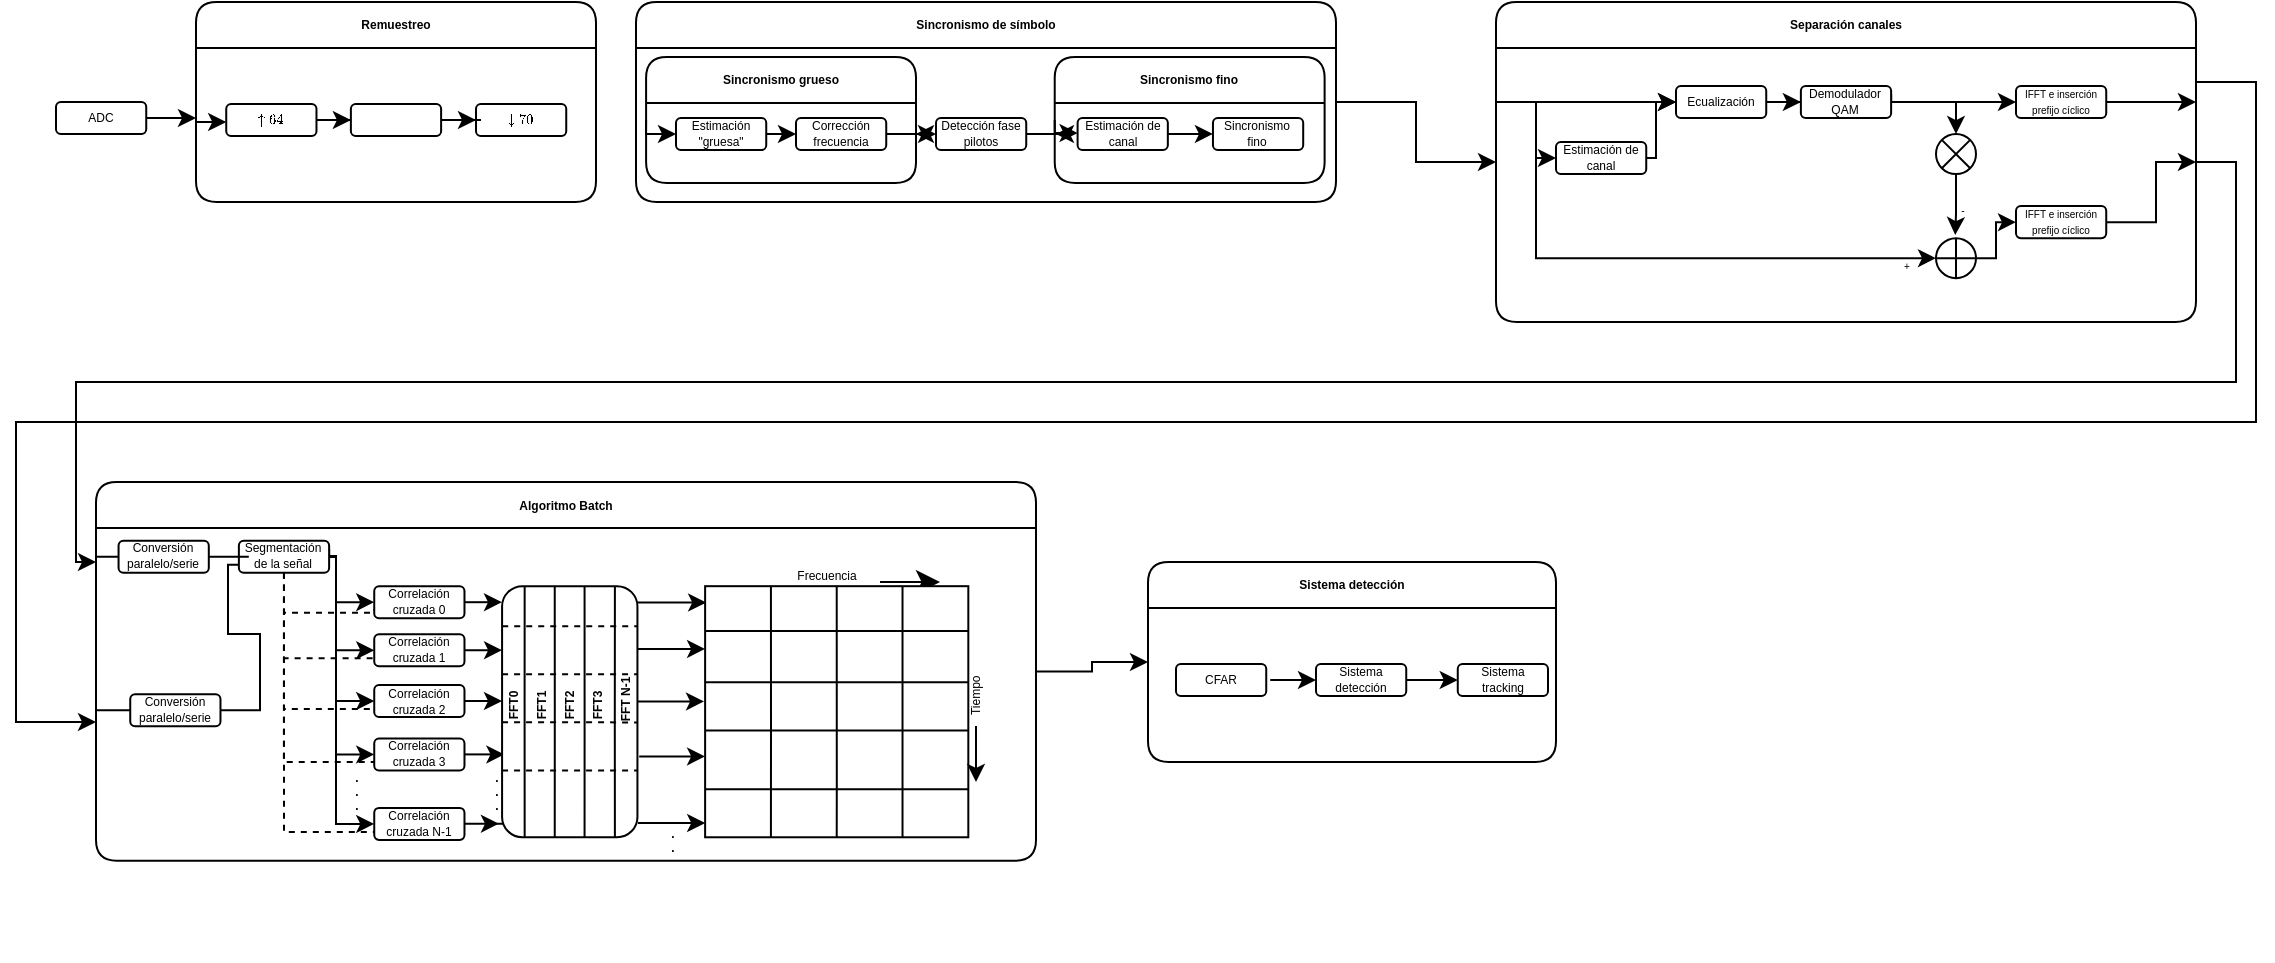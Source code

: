 <mxfile version="19.0.1" type="github">
  <diagram id="PDouPj2kM5bLhdBqerRg" name="Page-1">
    <mxGraphModel dx="2354" dy="635" grid="1" gridSize="10" guides="1" tooltips="1" connect="1" arrows="1" fold="1" page="1" pageScale="1" pageWidth="1169" pageHeight="827" math="1" shadow="0">
      <root>
        <mxCell id="0" />
        <mxCell id="1" parent="0" />
        <mxCell id="mMi7ERoI5mFDvk5F9cLi-12" style="edgeStyle=orthogonalEdgeStyle;rounded=0;orthogonalLoop=1;jettySize=auto;html=1;fontSize=6;strokeWidth=1;" parent="1" source="mMi7ERoI5mFDvk5F9cLi-6" edge="1">
          <mxGeometry relative="1" as="geometry">
            <mxPoint x="-1060" y="178.015" as="targetPoint" />
          </mxGeometry>
        </mxCell>
        <mxCell id="mMi7ERoI5mFDvk5F9cLi-6" value="ADC" style="rounded=1;html=1;fontSize=6;whiteSpace=wrap;" parent="1" vertex="1">
          <mxGeometry x="-1130" y="170.001" width="45.12" height="16.027" as="geometry" />
        </mxCell>
        <mxCell id="mMi7ERoI5mFDvk5F9cLi-7" value="Remuestreo" style="swimlane;fontSize=6;rounded=1;" parent="1" vertex="1">
          <mxGeometry x="-1060" y="120" width="200" height="100" as="geometry" />
        </mxCell>
        <mxCell id="mMi7ERoI5mFDvk5F9cLi-15" style="edgeStyle=orthogonalEdgeStyle;rounded=0;orthogonalLoop=1;jettySize=auto;html=1;fontSize=6;strokeWidth=1;" parent="mMi7ERoI5mFDvk5F9cLi-7" source="mMi7ERoI5mFDvk5F9cLi-8" target="mMi7ERoI5mFDvk5F9cLi-9" edge="1">
          <mxGeometry relative="1" as="geometry" />
        </mxCell>
        <mxCell id="mMi7ERoI5mFDvk5F9cLi-8" value="$$\uparrow 64$$" style="rounded=1;html=1;fontSize=6;whiteSpace=wrap;" parent="mMi7ERoI5mFDvk5F9cLi-7" vertex="1">
          <mxGeometry x="15.12" y="51.001" width="45.12" height="16.027" as="geometry" />
        </mxCell>
        <mxCell id="mMi7ERoI5mFDvk5F9cLi-10" value="$$\downarrow 70$$" style="rounded=1;html=1;fontSize=6;whiteSpace=wrap;" parent="mMi7ERoI5mFDvk5F9cLi-7" vertex="1">
          <mxGeometry x="140" y="51.001" width="45.12" height="16.027" as="geometry" />
        </mxCell>
        <mxCell id="mMi7ERoI5mFDvk5F9cLi-16" style="edgeStyle=orthogonalEdgeStyle;rounded=0;orthogonalLoop=1;jettySize=auto;html=1;entryX=0;entryY=0.5;entryDx=0;entryDy=0;fontSize=6;strokeWidth=1;" parent="mMi7ERoI5mFDvk5F9cLi-7" source="mMi7ERoI5mFDvk5F9cLi-9" target="mMi7ERoI5mFDvk5F9cLi-10" edge="1">
          <mxGeometry relative="1" as="geometry" />
        </mxCell>
        <mxCell id="mMi7ERoI5mFDvk5F9cLi-9" value="" style="rounded=1;html=1;fontSize=6;whiteSpace=wrap;" parent="mMi7ERoI5mFDvk5F9cLi-7" vertex="1">
          <mxGeometry x="77.44" y="51.001" width="45.12" height="16.027" as="geometry" />
        </mxCell>
        <mxCell id="mMi7ERoI5mFDvk5F9cLi-17" style="edgeStyle=orthogonalEdgeStyle;rounded=0;orthogonalLoop=1;jettySize=auto;html=1;exitX=0;exitY=0.5;exitDx=0;exitDy=0;entryX=0;entryY=0.5;entryDx=0;entryDy=0;fontSize=6;strokeWidth=1;" parent="mMi7ERoI5mFDvk5F9cLi-7" source="mMi7ERoI5mFDvk5F9cLi-7" target="mMi7ERoI5mFDvk5F9cLi-8" edge="1">
          <mxGeometry relative="1" as="geometry">
            <Array as="points">
              <mxPoint y="60" />
              <mxPoint x="15" y="60" />
            </Array>
          </mxGeometry>
        </mxCell>
        <mxCell id="mMi7ERoI5mFDvk5F9cLi-14" value="" style="shape=image;verticalLabelPosition=bottom;labelBackgroundColor=default;verticalAlign=top;aspect=fixed;imageAspect=0;image=https://www.simbologia-electronica.com/imagenes/simbolos-electronicos/filtros-electricos/pasa-baja_1.png;" parent="1" vertex="1">
          <mxGeometry x="-975" y="164.01" width="30" height="30" as="geometry" />
        </mxCell>
        <mxCell id="mMi7ERoI5mFDvk5F9cLi-85" style="edgeStyle=orthogonalEdgeStyle;rounded=0;orthogonalLoop=1;jettySize=auto;html=1;entryX=0;entryY=0.5;entryDx=0;entryDy=0;fontSize=5;strokeWidth=1;" parent="1" source="mMi7ERoI5mFDvk5F9cLi-18" target="mMi7ERoI5mFDvk5F9cLi-55" edge="1">
          <mxGeometry relative="1" as="geometry" />
        </mxCell>
        <mxCell id="mMi7ERoI5mFDvk5F9cLi-18" value="Sincronismo de símbolo" style="swimlane;fontSize=6;rounded=1;container=0;" parent="1" vertex="1">
          <mxGeometry x="-840" y="120" width="350" height="100" as="geometry" />
        </mxCell>
        <mxCell id="mMi7ERoI5mFDvk5F9cLi-46" value="Sincronismo fino" style="swimlane;rounded=1;shadow=0;glass=0;fontSize=6;whiteSpace=wrap;container=0;" parent="mMi7ERoI5mFDvk5F9cLi-18" vertex="1">
          <mxGeometry x="209.36" y="27.54" width="134.95" height="62.94" as="geometry">
            <mxRectangle x="70" y="50" width="100" height="23" as="alternateBounds" />
          </mxGeometry>
        </mxCell>
        <mxCell id="mMi7ERoI5mFDvk5F9cLi-49" style="edgeStyle=orthogonalEdgeStyle;rounded=0;orthogonalLoop=1;jettySize=auto;html=1;entryX=0;entryY=0.5;entryDx=0;entryDy=0;fontSize=6;strokeWidth=1;" parent="mMi7ERoI5mFDvk5F9cLi-46" source="mMi7ERoI5mFDvk5F9cLi-47" target="mMi7ERoI5mFDvk5F9cLi-48" edge="1">
          <mxGeometry relative="1" as="geometry" />
        </mxCell>
        <mxCell id="mMi7ERoI5mFDvk5F9cLi-47" value="Estimación de canal" style="rounded=1;html=1;fontSize=6;whiteSpace=wrap;" parent="mMi7ERoI5mFDvk5F9cLi-46" vertex="1">
          <mxGeometry x="11.44" y="30.431" width="45.12" height="16.027" as="geometry" />
        </mxCell>
        <mxCell id="mMi7ERoI5mFDvk5F9cLi-48" value="Sincronismo fino" style="rounded=1;html=1;fontSize=6;whiteSpace=wrap;" parent="mMi7ERoI5mFDvk5F9cLi-46" vertex="1">
          <mxGeometry x="79.12" y="30.431" width="45.12" height="16.027" as="geometry" />
        </mxCell>
        <mxCell id="mMi7ERoI5mFDvk5F9cLi-50" style="edgeStyle=orthogonalEdgeStyle;rounded=0;orthogonalLoop=1;jettySize=auto;html=1;exitX=0;exitY=0.5;exitDx=0;exitDy=0;entryX=0;entryY=0.5;entryDx=0;entryDy=0;fontSize=6;strokeWidth=1;" parent="mMi7ERoI5mFDvk5F9cLi-46" source="mMi7ERoI5mFDvk5F9cLi-46" target="mMi7ERoI5mFDvk5F9cLi-47" edge="1">
          <mxGeometry relative="1" as="geometry">
            <Array as="points">
              <mxPoint y="38" />
              <mxPoint x="11" y="38" />
            </Array>
          </mxGeometry>
        </mxCell>
        <mxCell id="mMi7ERoI5mFDvk5F9cLi-51" style="edgeStyle=orthogonalEdgeStyle;rounded=0;orthogonalLoop=1;jettySize=auto;html=1;fontSize=6;strokeWidth=1;" parent="1" source="mMi7ERoI5mFDvk5F9cLi-45" edge="1">
          <mxGeometry relative="1" as="geometry">
            <mxPoint x="-630" y="185.995" as="targetPoint" />
          </mxGeometry>
        </mxCell>
        <mxCell id="mMi7ERoI5mFDvk5F9cLi-43" style="edgeStyle=orthogonalEdgeStyle;rounded=0;orthogonalLoop=1;jettySize=auto;html=1;exitX=0;exitY=0.5;exitDx=0;exitDy=0;entryX=0;entryY=0.5;entryDx=0;entryDy=0;fontSize=6;strokeWidth=1;" parent="1" source="mMi7ERoI5mFDvk5F9cLi-27" target="mMi7ERoI5mFDvk5F9cLi-38" edge="1">
          <mxGeometry relative="1" as="geometry">
            <Array as="points">
              <mxPoint x="-835" y="186" />
            </Array>
          </mxGeometry>
        </mxCell>
        <mxCell id="mMi7ERoI5mFDvk5F9cLi-52" style="edgeStyle=orthogonalEdgeStyle;rounded=0;orthogonalLoop=1;jettySize=auto;html=1;exitX=1;exitY=0.5;exitDx=0;exitDy=0;entryX=0;entryY=0.5;entryDx=0;entryDy=0;fontSize=6;strokeWidth=1;" parent="1" source="mMi7ERoI5mFDvk5F9cLi-27" target="mMi7ERoI5mFDvk5F9cLi-45" edge="1">
          <mxGeometry relative="1" as="geometry">
            <Array as="points">
              <mxPoint x="-700" y="186" />
            </Array>
          </mxGeometry>
        </mxCell>
        <mxCell id="mMi7ERoI5mFDvk5F9cLi-27" value="Sincronismo grueso" style="swimlane;rounded=1;shadow=0;glass=0;fontSize=6;whiteSpace=wrap;container=0;" parent="1" vertex="1">
          <mxGeometry x="-834.95" y="147.55" width="134.95" height="62.94" as="geometry">
            <mxRectangle x="70" y="50" width="100" height="23" as="alternateBounds" />
          </mxGeometry>
        </mxCell>
        <mxCell id="mMi7ERoI5mFDvk5F9cLi-44" style="edgeStyle=orthogonalEdgeStyle;rounded=0;orthogonalLoop=1;jettySize=auto;html=1;exitX=1;exitY=0.5;exitDx=0;exitDy=0;entryX=0;entryY=0.5;entryDx=0;entryDy=0;fontSize=6;strokeWidth=1;" parent="1" source="mMi7ERoI5mFDvk5F9cLi-38" target="mMi7ERoI5mFDvk5F9cLi-39" edge="1">
          <mxGeometry relative="1" as="geometry" />
        </mxCell>
        <mxCell id="mMi7ERoI5mFDvk5F9cLi-38" value="Estimación &quot;gruesa&quot;" style="rounded=1;html=1;fontSize=6;whiteSpace=wrap;" parent="1" vertex="1">
          <mxGeometry x="-820.0" y="177.981" width="45.12" height="16.027" as="geometry" />
        </mxCell>
        <mxCell id="mMi7ERoI5mFDvk5F9cLi-53" style="edgeStyle=orthogonalEdgeStyle;rounded=0;orthogonalLoop=1;jettySize=auto;html=1;fontSize=6;strokeWidth=1;" parent="1" source="mMi7ERoI5mFDvk5F9cLi-39" edge="1">
          <mxGeometry relative="1" as="geometry">
            <mxPoint x="-700" y="185.995" as="targetPoint" />
          </mxGeometry>
        </mxCell>
        <mxCell id="mMi7ERoI5mFDvk5F9cLi-39" value="Corrección frecuencia" style="rounded=1;html=1;fontSize=6;whiteSpace=wrap;" parent="1" vertex="1">
          <mxGeometry x="-760.0" y="177.981" width="45.12" height="16.027" as="geometry" />
        </mxCell>
        <mxCell id="mMi7ERoI5mFDvk5F9cLi-45" value="Detección fase pilotos" style="rounded=1;html=1;fontSize=6;whiteSpace=wrap;" parent="1" vertex="1">
          <mxGeometry x="-690.0" y="177.981" width="45.12" height="16.027" as="geometry" />
        </mxCell>
        <mxCell id="mMi7ERoI5mFDvk5F9cLi-54" value="" style="group" parent="1" vertex="1" connectable="0">
          <mxGeometry x="-1100" y="410" width="470" height="189.41" as="geometry" />
        </mxCell>
        <mxCell id="82p_zA2Nt_jTjOzAJqe6-47" value="Conversión paralelo/serie" style="rounded=1;html=1;fontSize=6;whiteSpace=wrap;" parent="mMi7ERoI5mFDvk5F9cLi-54" vertex="1">
          <mxGeometry x="7.12" y="56.121" width="45.12" height="16.027" as="geometry" />
        </mxCell>
        <mxCell id="hJ_LIC6B6bMGmAfKbL3N-3" style="edgeStyle=orthogonalEdgeStyle;rounded=0;orthogonalLoop=1;jettySize=auto;html=1;entryX=0;entryY=0.5;entryDx=0;entryDy=0;endArrow=none;endFill=0;" edge="1" parent="mMi7ERoI5mFDvk5F9cLi-54" target="82p_zA2Nt_jTjOzAJqe6-47">
          <mxGeometry relative="1" as="geometry">
            <mxPoint x="-10" y="70" as="sourcePoint" />
            <Array as="points">
              <mxPoint x="-10" y="70" />
              <mxPoint x="-10" y="64" />
            </Array>
          </mxGeometry>
        </mxCell>
        <mxCell id="5luADB34g27wOjglePZU-111" style="edgeStyle=orthogonalEdgeStyle;orthogonalLoop=1;jettySize=auto;html=1;fontSize=6;sourcePerimeterSpacing=2;startSize=9;endSize=9;targetPerimeterSpacing=9;rounded=0;" parent="mMi7ERoI5mFDvk5F9cLi-54" source="5luADB34g27wOjglePZU-100" edge="1">
          <mxGeometry relative="1" as="geometry">
            <mxPoint x="412" as="targetPoint" />
            <Array as="points">
              <mxPoint x="400" />
              <mxPoint x="400" />
            </Array>
          </mxGeometry>
        </mxCell>
        <mxCell id="5luADB34g27wOjglePZU-101" value="Tiempo" style="text;html=1;align=center;verticalAlign=middle;resizable=0;points=[];autosize=1;strokeColor=none;fillColor=none;horizontal=0;fontSize=6;" parent="mMi7ERoI5mFDvk5F9cLi-54" vertex="1">
          <mxGeometry x="420.002" y="42.151" width="20" height="30" as="geometry" />
        </mxCell>
        <mxCell id="5luADB34g27wOjglePZU-79" value="&lt;b style=&quot;font-size: 6px;&quot;&gt;.&lt;br style=&quot;font-size: 6px;&quot;&gt;.&lt;br style=&quot;font-size: 6px;&quot;&gt;.&lt;br style=&quot;font-size: 6px;&quot;&gt;&lt;/b&gt;" style="text;html=1;align=center;verticalAlign=middle;resizable=0;points=[];autosize=1;strokeColor=none;fillColor=none;fontSize=6;" parent="mMi7ERoI5mFDvk5F9cLi-54" vertex="1">
          <mxGeometry x="110" y="90.002" width="20" height="30" as="geometry" />
        </mxCell>
        <mxCell id="iroz2q5MWz0Eh91kU0fL-8" value="&lt;b style=&quot;font-size: 6px;&quot;&gt;.&lt;br style=&quot;font-size: 6px;&quot;&gt;.&lt;br style=&quot;font-size: 6px;&quot;&gt;.&lt;br style=&quot;font-size: 6px;&quot;&gt;&lt;/b&gt;" style="text;html=1;align=center;verticalAlign=middle;resizable=0;points=[];autosize=1;strokeColor=none;fillColor=none;fontSize=6;" parent="mMi7ERoI5mFDvk5F9cLi-54" vertex="1">
          <mxGeometry x="180.0" y="90.002" width="20" height="30" as="geometry" />
        </mxCell>
        <mxCell id="mMi7ERoI5mFDvk5F9cLi-87" style="edgeStyle=orthogonalEdgeStyle;rounded=0;orthogonalLoop=1;jettySize=auto;html=1;fontSize=5;strokeWidth=1;" parent="1" source="mMi7ERoI5mFDvk5F9cLi-55" edge="1">
          <mxGeometry relative="1" as="geometry">
            <mxPoint x="-1110" y="400" as="targetPoint" />
            <Array as="points">
              <mxPoint x="-40" y="200" />
              <mxPoint x="-40" y="310" />
              <mxPoint x="-1120" y="310" />
              <mxPoint x="-1120" y="400" />
            </Array>
          </mxGeometry>
        </mxCell>
        <mxCell id="hJ_LIC6B6bMGmAfKbL3N-2" style="edgeStyle=orthogonalEdgeStyle;rounded=0;orthogonalLoop=1;jettySize=auto;html=1;exitX=1;exitY=0.25;exitDx=0;exitDy=0;" edge="1" parent="1" source="mMi7ERoI5mFDvk5F9cLi-55">
          <mxGeometry relative="1" as="geometry">
            <mxPoint x="-1110" y="480" as="targetPoint" />
            <Array as="points">
              <mxPoint x="-30" y="160" />
              <mxPoint x="-30" y="330" />
              <mxPoint x="-1150" y="330" />
              <mxPoint x="-1150" y="480" />
            </Array>
          </mxGeometry>
        </mxCell>
        <mxCell id="mMi7ERoI5mFDvk5F9cLi-55" value="Separación canales" style="swimlane;fontSize=6;rounded=1;" parent="1" vertex="1">
          <mxGeometry x="-410" y="120" width="350" height="160" as="geometry" />
        </mxCell>
        <mxCell id="mMi7ERoI5mFDvk5F9cLi-84" style="edgeStyle=orthogonalEdgeStyle;rounded=0;orthogonalLoop=1;jettySize=auto;html=1;fontSize=5;strokeWidth=1;" parent="mMi7ERoI5mFDvk5F9cLi-55" source="mMi7ERoI5mFDvk5F9cLi-62" target="mMi7ERoI5mFDvk5F9cLi-64" edge="1">
          <mxGeometry relative="1" as="geometry" />
        </mxCell>
        <mxCell id="mMi7ERoI5mFDvk5F9cLi-62" value="Ecualización" style="rounded=1;html=1;fontSize=6;whiteSpace=wrap;" parent="mMi7ERoI5mFDvk5F9cLi-55" vertex="1">
          <mxGeometry x="90.0" y="41.991" width="45.12" height="16.027" as="geometry" />
        </mxCell>
        <mxCell id="mMi7ERoI5mFDvk5F9cLi-67" style="edgeStyle=orthogonalEdgeStyle;rounded=0;orthogonalLoop=1;jettySize=auto;html=1;entryX=0;entryY=0.5;entryDx=0;entryDy=0;fontSize=6;strokeWidth=1;" parent="mMi7ERoI5mFDvk5F9cLi-55" source="mMi7ERoI5mFDvk5F9cLi-63" target="mMi7ERoI5mFDvk5F9cLi-62" edge="1">
          <mxGeometry relative="1" as="geometry">
            <Array as="points">
              <mxPoint x="80" y="78" />
            </Array>
          </mxGeometry>
        </mxCell>
        <mxCell id="mMi7ERoI5mFDvk5F9cLi-63" value="Estimación de canal" style="rounded=1;html=1;fontSize=6;whiteSpace=wrap;" parent="mMi7ERoI5mFDvk5F9cLi-55" vertex="1">
          <mxGeometry x="30.0" y="70.001" width="45.12" height="16.027" as="geometry" />
        </mxCell>
        <mxCell id="mMi7ERoI5mFDvk5F9cLi-72" style="edgeStyle=orthogonalEdgeStyle;rounded=0;orthogonalLoop=1;jettySize=auto;html=1;exitX=1;exitY=0.25;exitDx=0;exitDy=0;entryX=0;entryY=0.5;entryDx=0;entryDy=0;fontSize=5;strokeWidth=1;" parent="mMi7ERoI5mFDvk5F9cLi-55" source="mMi7ERoI5mFDvk5F9cLi-64" target="mMi7ERoI5mFDvk5F9cLi-66" edge="1">
          <mxGeometry relative="1" as="geometry">
            <Array as="points">
              <mxPoint x="198" y="50" />
              <mxPoint x="250" y="50" />
            </Array>
          </mxGeometry>
        </mxCell>
        <mxCell id="mMi7ERoI5mFDvk5F9cLi-74" style="edgeStyle=orthogonalEdgeStyle;rounded=0;orthogonalLoop=1;jettySize=auto;html=1;entryX=0.5;entryY=0;entryDx=0;entryDy=0;fontSize=5;strokeWidth=1;" parent="mMi7ERoI5mFDvk5F9cLi-55" source="mMi7ERoI5mFDvk5F9cLi-64" target="mMi7ERoI5mFDvk5F9cLi-73" edge="1">
          <mxGeometry relative="1" as="geometry">
            <Array as="points">
              <mxPoint x="230" y="50" />
            </Array>
          </mxGeometry>
        </mxCell>
        <mxCell id="mMi7ERoI5mFDvk5F9cLi-64" value="Demodulador QAM" style="rounded=1;html=1;fontSize=6;whiteSpace=wrap;" parent="mMi7ERoI5mFDvk5F9cLi-55" vertex="1">
          <mxGeometry x="152.44" y="41.991" width="45.12" height="16.027" as="geometry" />
        </mxCell>
        <mxCell id="mMi7ERoI5mFDvk5F9cLi-65" value="&lt;font style=&quot;font-size: 5px;&quot;&gt;IFFT e inserción prefijo cíclico&lt;/font&gt;" style="rounded=1;html=1;fontSize=6;whiteSpace=wrap;" parent="mMi7ERoI5mFDvk5F9cLi-55" vertex="1">
          <mxGeometry x="260.0" y="102.061" width="45.12" height="16.027" as="geometry" />
        </mxCell>
        <mxCell id="mMi7ERoI5mFDvk5F9cLi-66" value="&lt;font style=&quot;font-size: 5px;&quot;&gt;IFFT e inserción prefijo cíclico&lt;/font&gt;" style="rounded=1;html=1;fontSize=6;whiteSpace=wrap;" parent="mMi7ERoI5mFDvk5F9cLi-55" vertex="1">
          <mxGeometry x="260.0" y="41.991" width="45.12" height="16.027" as="geometry" />
        </mxCell>
        <mxCell id="mMi7ERoI5mFDvk5F9cLi-73" value="" style="shape=sumEllipse;perimeter=ellipsePerimeter;html=1;backgroundOutline=1;rounded=1;shadow=0;glass=0;fontSize=6;whiteSpace=wrap;" parent="mMi7ERoI5mFDvk5F9cLi-55" vertex="1">
          <mxGeometry x="220" y="66.03" width="20" height="20" as="geometry" />
        </mxCell>
        <mxCell id="mMi7ERoI5mFDvk5F9cLi-77" style="edgeStyle=orthogonalEdgeStyle;rounded=0;orthogonalLoop=1;jettySize=auto;html=1;entryX=0;entryY=0.5;entryDx=0;entryDy=0;fontSize=5;strokeWidth=1;" parent="mMi7ERoI5mFDvk5F9cLi-55" source="mMi7ERoI5mFDvk5F9cLi-75" target="mMi7ERoI5mFDvk5F9cLi-65" edge="1">
          <mxGeometry relative="1" as="geometry">
            <Array as="points">
              <mxPoint x="250" y="128" />
              <mxPoint x="250" y="110" />
            </Array>
          </mxGeometry>
        </mxCell>
        <mxCell id="mMi7ERoI5mFDvk5F9cLi-75" value="" style="shape=orEllipse;perimeter=ellipsePerimeter;html=1;backgroundOutline=1;rounded=1;shadow=0;glass=0;fontSize=6;whiteSpace=wrap;" parent="mMi7ERoI5mFDvk5F9cLi-55" vertex="1">
          <mxGeometry x="220" y="118.09" width="20" height="20" as="geometry" />
        </mxCell>
        <mxCell id="mMi7ERoI5mFDvk5F9cLi-79" style="edgeStyle=orthogonalEdgeStyle;rounded=0;orthogonalLoop=1;jettySize=auto;html=1;exitX=0;exitY=0.25;exitDx=0;exitDy=0;entryX=0;entryY=0.5;entryDx=0;entryDy=0;fontSize=5;strokeWidth=1;" parent="mMi7ERoI5mFDvk5F9cLi-55" source="mMi7ERoI5mFDvk5F9cLi-55" target="mMi7ERoI5mFDvk5F9cLi-62" edge="1">
          <mxGeometry relative="1" as="geometry">
            <Array as="points">
              <mxPoint y="50" />
            </Array>
          </mxGeometry>
        </mxCell>
        <mxCell id="mMi7ERoI5mFDvk5F9cLi-80" style="edgeStyle=orthogonalEdgeStyle;rounded=0;orthogonalLoop=1;jettySize=auto;html=1;entryX=0;entryY=0.5;entryDx=0;entryDy=0;fontSize=5;strokeWidth=1;" parent="mMi7ERoI5mFDvk5F9cLi-55" target="mMi7ERoI5mFDvk5F9cLi-63" edge="1">
          <mxGeometry relative="1" as="geometry">
            <mxPoint y="50" as="sourcePoint" />
            <Array as="points">
              <mxPoint x="20" y="50" />
              <mxPoint x="20" y="78" />
            </Array>
          </mxGeometry>
        </mxCell>
        <mxCell id="mMi7ERoI5mFDvk5F9cLi-81" style="edgeStyle=orthogonalEdgeStyle;rounded=0;orthogonalLoop=1;jettySize=auto;html=1;entryX=0;entryY=0.5;entryDx=0;entryDy=0;fontSize=5;strokeWidth=1;" parent="mMi7ERoI5mFDvk5F9cLi-55" target="mMi7ERoI5mFDvk5F9cLi-75" edge="1">
          <mxGeometry relative="1" as="geometry">
            <mxPoint y="50" as="sourcePoint" />
            <Array as="points">
              <mxPoint x="20" y="50" />
              <mxPoint x="20" y="128" />
            </Array>
          </mxGeometry>
        </mxCell>
        <mxCell id="mMi7ERoI5mFDvk5F9cLi-83" value="+" style="edgeLabel;html=1;align=center;verticalAlign=middle;resizable=0;points=[];fontSize=5;" parent="mMi7ERoI5mFDvk5F9cLi-81" vertex="1" connectable="0">
          <mxGeometry x="0.83" y="1" relative="1" as="geometry">
            <mxPoint x="10" y="4" as="offset" />
          </mxGeometry>
        </mxCell>
        <mxCell id="mMi7ERoI5mFDvk5F9cLi-78" style="edgeStyle=orthogonalEdgeStyle;rounded=0;orthogonalLoop=1;jettySize=auto;html=1;fontSize=5;strokeWidth=1;entryX=0.481;entryY=-0.077;entryDx=0;entryDy=0;entryPerimeter=0;" parent="mMi7ERoI5mFDvk5F9cLi-55" source="mMi7ERoI5mFDvk5F9cLi-73" target="mMi7ERoI5mFDvk5F9cLi-75" edge="1">
          <mxGeometry relative="1" as="geometry">
            <mxPoint x="230" y="110" as="targetPoint" />
          </mxGeometry>
        </mxCell>
        <mxCell id="mMi7ERoI5mFDvk5F9cLi-82" value="-" style="edgeLabel;html=1;align=center;verticalAlign=middle;resizable=0;points=[];fontSize=5;" parent="mMi7ERoI5mFDvk5F9cLi-78" vertex="1" connectable="0">
          <mxGeometry x="-0.103" y="1" relative="1" as="geometry">
            <mxPoint x="2" y="3" as="offset" />
          </mxGeometry>
        </mxCell>
        <mxCell id="mMi7ERoI5mFDvk5F9cLi-70" style="edgeStyle=orthogonalEdgeStyle;rounded=0;orthogonalLoop=1;jettySize=auto;html=1;fontSize=5;strokeWidth=1;" parent="1" source="mMi7ERoI5mFDvk5F9cLi-66" edge="1">
          <mxGeometry relative="1" as="geometry">
            <mxPoint x="-60" y="170" as="targetPoint" />
            <Array as="points">
              <mxPoint x="-60" y="170" />
            </Array>
          </mxGeometry>
        </mxCell>
        <mxCell id="mMi7ERoI5mFDvk5F9cLi-76" style="edgeStyle=orthogonalEdgeStyle;rounded=0;orthogonalLoop=1;jettySize=auto;html=1;fontSize=5;strokeWidth=1;" parent="1" source="mMi7ERoI5mFDvk5F9cLi-65" edge="1">
          <mxGeometry relative="1" as="geometry">
            <mxPoint x="-60.0" y="200.0" as="targetPoint" />
            <Array as="points">
              <mxPoint x="-80" y="230" />
              <mxPoint x="-80" y="200" />
            </Array>
          </mxGeometry>
        </mxCell>
        <mxCell id="mMi7ERoI5mFDvk5F9cLi-91" value="Sistema detección" style="swimlane;fontSize=6;rounded=1;" parent="1" vertex="1">
          <mxGeometry x="-584" y="400" width="204" height="100" as="geometry" />
        </mxCell>
        <mxCell id="mMi7ERoI5mFDvk5F9cLi-94" value="Sistema tracking" style="rounded=1;html=1;fontSize=6;whiteSpace=wrap;" parent="mMi7ERoI5mFDvk5F9cLi-91" vertex="1">
          <mxGeometry x="154.88" y="51.001" width="45.12" height="16.027" as="geometry" />
        </mxCell>
        <mxCell id="mMi7ERoI5mFDvk5F9cLi-95" style="edgeStyle=orthogonalEdgeStyle;rounded=0;orthogonalLoop=1;jettySize=auto;html=1;entryX=0;entryY=0.5;entryDx=0;entryDy=0;fontSize=6;strokeWidth=1;" parent="mMi7ERoI5mFDvk5F9cLi-91" source="mMi7ERoI5mFDvk5F9cLi-96" target="mMi7ERoI5mFDvk5F9cLi-94" edge="1">
          <mxGeometry relative="1" as="geometry" />
        </mxCell>
        <mxCell id="mMi7ERoI5mFDvk5F9cLi-96" value="Sistema detección" style="rounded=1;html=1;fontSize=6;whiteSpace=wrap;" parent="mMi7ERoI5mFDvk5F9cLi-91" vertex="1">
          <mxGeometry x="84" y="51.001" width="45.12" height="16.027" as="geometry" />
        </mxCell>
        <mxCell id="hJ_LIC6B6bMGmAfKbL3N-7" style="edgeStyle=orthogonalEdgeStyle;rounded=0;orthogonalLoop=1;jettySize=auto;html=1;entryX=0;entryY=0.5;entryDx=0;entryDy=0;endArrow=classic;endFill=1;sourcePerimeterSpacing=2;targetPerimeterSpacing=9;" edge="1" parent="mMi7ERoI5mFDvk5F9cLi-91" source="hJ_LIC6B6bMGmAfKbL3N-6" target="mMi7ERoI5mFDvk5F9cLi-96">
          <mxGeometry relative="1" as="geometry" />
        </mxCell>
        <mxCell id="hJ_LIC6B6bMGmAfKbL3N-6" value="CFAR" style="rounded=1;html=1;fontSize=6;whiteSpace=wrap;" vertex="1" parent="mMi7ERoI5mFDvk5F9cLi-91">
          <mxGeometry x="14" y="51.001" width="45.12" height="16.027" as="geometry" />
        </mxCell>
        <mxCell id="hJ_LIC6B6bMGmAfKbL3N-1" style="edgeStyle=orthogonalEdgeStyle;rounded=0;orthogonalLoop=1;jettySize=auto;html=1;entryX=0;entryY=0.5;entryDx=0;entryDy=0;" edge="1" parent="1" source="5luADB34g27wOjglePZU-57" target="mMi7ERoI5mFDvk5F9cLi-91">
          <mxGeometry relative="1" as="geometry" />
        </mxCell>
        <mxCell id="5luADB34g27wOjglePZU-57" value="Algoritmo Batch" style="swimlane;rounded=1;shadow=0;glass=0;whiteSpace=wrap;fontSize=6;" parent="1" vertex="1">
          <mxGeometry x="-1110" y="360" width="470" height="189.41" as="geometry" />
        </mxCell>
        <mxCell id="5luADB34g27wOjglePZU-75" style="edgeStyle=orthogonalEdgeStyle;rounded=0;orthogonalLoop=1;jettySize=auto;html=1;exitX=1;exitY=0.5;exitDx=0;exitDy=0;entryX=0;entryY=0.5;entryDx=0;entryDy=0;fontSize=6;" parent="5luADB34g27wOjglePZU-57" source="5luADB34g27wOjglePZU-64" target="5luADB34g27wOjglePZU-69" edge="1">
          <mxGeometry relative="1" as="geometry">
            <Array as="points">
              <mxPoint x="120" y="37" />
              <mxPoint x="120" y="84" />
            </Array>
          </mxGeometry>
        </mxCell>
        <mxCell id="5luADB34g27wOjglePZU-76" style="edgeStyle=orthogonalEdgeStyle;rounded=0;orthogonalLoop=1;jettySize=auto;html=1;exitX=1;exitY=0.5;exitDx=0;exitDy=0;entryX=0;entryY=0.5;entryDx=0;entryDy=0;fontSize=6;" parent="5luADB34g27wOjglePZU-57" source="5luADB34g27wOjglePZU-64" target="5luADB34g27wOjglePZU-70" edge="1">
          <mxGeometry relative="1" as="geometry">
            <Array as="points">
              <mxPoint x="120" y="37" />
              <mxPoint x="120" y="110" />
            </Array>
          </mxGeometry>
        </mxCell>
        <mxCell id="5luADB34g27wOjglePZU-77" style="edgeStyle=orthogonalEdgeStyle;rounded=0;orthogonalLoop=1;jettySize=auto;html=1;exitX=1;exitY=0.5;exitDx=0;exitDy=0;entryX=0;entryY=0.5;entryDx=0;entryDy=0;fontSize=6;endArrow=classic;endFill=1;" parent="5luADB34g27wOjglePZU-57" source="5luADB34g27wOjglePZU-64" target="5luADB34g27wOjglePZU-71" edge="1">
          <mxGeometry relative="1" as="geometry">
            <Array as="points">
              <mxPoint x="120" y="37" />
              <mxPoint x="120" y="136" />
            </Array>
          </mxGeometry>
        </mxCell>
        <mxCell id="5luADB34g27wOjglePZU-78" style="edgeStyle=orthogonalEdgeStyle;rounded=0;orthogonalLoop=1;jettySize=auto;html=1;exitX=1;exitY=0.5;exitDx=0;exitDy=0;entryX=0;entryY=0.5;entryDx=0;entryDy=0;fontSize=6;" parent="5luADB34g27wOjglePZU-57" source="5luADB34g27wOjglePZU-64" target="5luADB34g27wOjglePZU-72" edge="1">
          <mxGeometry relative="1" as="geometry">
            <Array as="points">
              <mxPoint x="120" y="37" />
              <mxPoint x="120" y="171" />
            </Array>
          </mxGeometry>
        </mxCell>
        <mxCell id="5luADB34g27wOjglePZU-80" style="edgeStyle=orthogonalEdgeStyle;orthogonalLoop=1;jettySize=auto;html=1;exitX=0.5;exitY=1;exitDx=0;exitDy=0;entryX=0;entryY=0.75;entryDx=0;entryDy=0;rounded=0;dashed=1;fontSize=6;endArrow=none;endFill=0;" parent="5luADB34g27wOjglePZU-57" source="5luADB34g27wOjglePZU-64" target="5luADB34g27wOjglePZU-69" edge="1">
          <mxGeometry relative="1" as="geometry" />
        </mxCell>
        <mxCell id="5luADB34g27wOjglePZU-82" style="edgeStyle=orthogonalEdgeStyle;rounded=0;orthogonalLoop=1;jettySize=auto;html=1;exitX=0.5;exitY=1;exitDx=0;exitDy=0;entryX=0;entryY=0.75;entryDx=0;entryDy=0;dashed=1;fontSize=6;endArrow=none;endFill=0;" parent="5luADB34g27wOjglePZU-57" source="5luADB34g27wOjglePZU-64" target="5luADB34g27wOjglePZU-68" edge="1">
          <mxGeometry relative="1" as="geometry" />
        </mxCell>
        <mxCell id="5luADB34g27wOjglePZU-83" style="edgeStyle=orthogonalEdgeStyle;rounded=0;orthogonalLoop=1;jettySize=auto;html=1;exitX=0.5;exitY=1;exitDx=0;exitDy=0;entryX=0;entryY=0.75;entryDx=0;entryDy=0;dashed=1;fontSize=6;endArrow=none;endFill=0;" parent="5luADB34g27wOjglePZU-57" source="5luADB34g27wOjglePZU-64" target="5luADB34g27wOjglePZU-70" edge="1">
          <mxGeometry relative="1" as="geometry" />
        </mxCell>
        <mxCell id="5luADB34g27wOjglePZU-84" style="edgeStyle=orthogonalEdgeStyle;rounded=0;orthogonalLoop=1;jettySize=auto;html=1;entryX=0;entryY=0.75;entryDx=0;entryDy=0;dashed=1;fontSize=6;endArrow=none;endFill=0;" parent="5luADB34g27wOjglePZU-57" source="5luADB34g27wOjglePZU-64" target="5luADB34g27wOjglePZU-71" edge="1">
          <mxGeometry relative="1" as="geometry">
            <Array as="points">
              <mxPoint x="94" y="140" />
              <mxPoint x="139" y="140" />
            </Array>
          </mxGeometry>
        </mxCell>
        <mxCell id="5luADB34g27wOjglePZU-85" style="edgeStyle=orthogonalEdgeStyle;rounded=0;orthogonalLoop=1;jettySize=auto;html=1;exitX=0.5;exitY=1;exitDx=0;exitDy=0;entryX=0;entryY=0.75;entryDx=0;entryDy=0;dashed=1;fontSize=6;endArrow=none;endFill=0;" parent="5luADB34g27wOjglePZU-57" source="5luADB34g27wOjglePZU-64" target="5luADB34g27wOjglePZU-72" edge="1">
          <mxGeometry relative="1" as="geometry" />
        </mxCell>
        <mxCell id="hJ_LIC6B6bMGmAfKbL3N-11" style="edgeStyle=orthogonalEdgeStyle;rounded=0;orthogonalLoop=1;jettySize=auto;html=1;exitX=1;exitY=0.25;exitDx=0;exitDy=0;entryX=0;entryY=0.5;entryDx=0;entryDy=0;startArrow=none;startFill=0;endArrow=classic;endFill=1;sourcePerimeterSpacing=2;targetPerimeterSpacing=9;" edge="1" parent="5luADB34g27wOjglePZU-57" source="5luADB34g27wOjglePZU-64" target="5luADB34g27wOjglePZU-68">
          <mxGeometry relative="1" as="geometry">
            <Array as="points">
              <mxPoint x="117" y="37" />
              <mxPoint x="120" y="37" />
              <mxPoint x="120" y="60" />
            </Array>
          </mxGeometry>
        </mxCell>
        <mxCell id="5luADB34g27wOjglePZU-64" value="&lt;font style=&quot;font-size: 6px;&quot;&gt;Segmentación de la señal&lt;/font&gt;" style="rounded=1;html=1;fontSize=6;whiteSpace=wrap;" parent="5luADB34g27wOjglePZU-57" vertex="1">
          <mxGeometry x="71.44" y="29.383" width="45.12" height="16.027" as="geometry" />
        </mxCell>
        <mxCell id="5luADB34g27wOjglePZU-89" style="edgeStyle=orthogonalEdgeStyle;rounded=0;orthogonalLoop=1;jettySize=auto;html=1;exitX=1;exitY=0.5;exitDx=0;exitDy=0;entryX=0;entryY=0.063;entryDx=0;entryDy=0;entryPerimeter=0;fontSize=6;" parent="5luADB34g27wOjglePZU-57" source="5luADB34g27wOjglePZU-68" target="5luADB34g27wOjglePZU-86" edge="1">
          <mxGeometry relative="1" as="geometry" />
        </mxCell>
        <mxCell id="5luADB34g27wOjglePZU-68" value="Correlación cruzada 0" style="rounded=1;html=1;fontSize=6;whiteSpace=wrap;" parent="5luADB34g27wOjglePZU-57" vertex="1">
          <mxGeometry x="139.12" y="52.088" width="45.12" height="16.027" as="geometry" />
        </mxCell>
        <mxCell id="5luADB34g27wOjglePZU-69" value="Correlación cruzada 1" style="rounded=1;html=1;fontSize=6;whiteSpace=wrap;" parent="5luADB34g27wOjglePZU-57" vertex="1">
          <mxGeometry x="139.12" y="76.128" width="45.12" height="16.027" as="geometry" />
        </mxCell>
        <mxCell id="5luADB34g27wOjglePZU-91" style="edgeStyle=orthogonalEdgeStyle;rounded=0;orthogonalLoop=1;jettySize=auto;html=1;exitX=1;exitY=0.5;exitDx=0;exitDy=0;entryX=0;entryY=0.458;entryDx=0;entryDy=0;entryPerimeter=0;fontSize=6;" parent="5luADB34g27wOjglePZU-57" source="5luADB34g27wOjglePZU-70" target="5luADB34g27wOjglePZU-86" edge="1">
          <mxGeometry relative="1" as="geometry" />
        </mxCell>
        <mxCell id="5luADB34g27wOjglePZU-70" value="Correlación cruzada 2" style="rounded=1;html=1;fontSize=6;whiteSpace=wrap;" parent="5luADB34g27wOjglePZU-57" vertex="1">
          <mxGeometry x="139.12" y="101.504" width="45.12" height="16.027" as="geometry" />
        </mxCell>
        <mxCell id="5luADB34g27wOjglePZU-92" style="edgeStyle=orthogonalEdgeStyle;rounded=0;orthogonalLoop=1;jettySize=auto;html=1;entryX=0.007;entryY=0.674;entryDx=0;entryDy=0;entryPerimeter=0;fontSize=6;" parent="5luADB34g27wOjglePZU-57" source="5luADB34g27wOjglePZU-71" target="5luADB34g27wOjglePZU-86" edge="1">
          <mxGeometry relative="1" as="geometry" />
        </mxCell>
        <mxCell id="5luADB34g27wOjglePZU-71" value="Correlación cruzada 3" style="rounded=1;html=1;fontSize=6;whiteSpace=wrap;" parent="5luADB34g27wOjglePZU-57" vertex="1">
          <mxGeometry x="139.12" y="128.216" width="45.12" height="16.027" as="geometry" />
        </mxCell>
        <mxCell id="5luADB34g27wOjglePZU-93" style="edgeStyle=orthogonalEdgeStyle;rounded=0;orthogonalLoop=1;jettySize=auto;html=1;entryX=-0.023;entryY=0.946;entryDx=0;entryDy=0;entryPerimeter=0;fontSize=6;" parent="5luADB34g27wOjglePZU-57" source="5luADB34g27wOjglePZU-72" target="5luADB34g27wOjglePZU-86" edge="1">
          <mxGeometry relative="1" as="geometry" />
        </mxCell>
        <mxCell id="5luADB34g27wOjglePZU-72" value="Correlación cruzada N-1" style="rounded=1;html=1;whiteSpace=wrap;fontSize=6;" parent="5luADB34g27wOjglePZU-57" vertex="1">
          <mxGeometry x="139.12" y="162.941" width="45.12" height="16.027" as="geometry" />
        </mxCell>
        <mxCell id="5luADB34g27wOjglePZU-102" style="edgeStyle=orthogonalEdgeStyle;rounded=0;orthogonalLoop=1;jettySize=auto;html=1;entryX=0.004;entryY=0.065;entryDx=0;entryDy=0;entryPerimeter=0;exitX=0.997;exitY=0.065;exitDx=0;exitDy=0;exitPerimeter=0;fontSize=6;" parent="5luADB34g27wOjglePZU-57" source="5luADB34g27wOjglePZU-86" target="5luADB34g27wOjglePZU-99" edge="1">
          <mxGeometry relative="1" as="geometry" />
        </mxCell>
        <mxCell id="5luADB34g27wOjglePZU-103" style="edgeStyle=orthogonalEdgeStyle;rounded=0;orthogonalLoop=1;jettySize=auto;html=1;exitX=1;exitY=0.25;exitDx=0;exitDy=0;entryX=0;entryY=0.25;entryDx=0;entryDy=0;fontSize=6;" parent="5luADB34g27wOjglePZU-57" source="5luADB34g27wOjglePZU-86" target="5luADB34g27wOjglePZU-99" edge="1">
          <mxGeometry relative="1" as="geometry" />
        </mxCell>
        <mxCell id="5luADB34g27wOjglePZU-104" style="edgeStyle=orthogonalEdgeStyle;rounded=0;orthogonalLoop=1;jettySize=auto;html=1;exitX=0.997;exitY=0.459;exitDx=0;exitDy=0;exitPerimeter=0;entryX=-0.004;entryY=0.459;entryDx=0;entryDy=0;entryPerimeter=0;fontSize=6;" parent="5luADB34g27wOjglePZU-57" source="5luADB34g27wOjglePZU-86" target="5luADB34g27wOjglePZU-99" edge="1">
          <mxGeometry relative="1" as="geometry" />
        </mxCell>
        <mxCell id="5luADB34g27wOjglePZU-105" style="edgeStyle=orthogonalEdgeStyle;rounded=0;orthogonalLoop=1;jettySize=auto;html=1;exitX=1.013;exitY=0.678;exitDx=0;exitDy=0;exitPerimeter=0;entryX=0;entryY=0.678;entryDx=0;entryDy=0;entryPerimeter=0;fontSize=6;" parent="5luADB34g27wOjglePZU-57" source="5luADB34g27wOjglePZU-86" target="5luADB34g27wOjglePZU-99" edge="1">
          <mxGeometry relative="1" as="geometry">
            <mxPoint x="304.56" y="137.565" as="targetPoint" />
          </mxGeometry>
        </mxCell>
        <mxCell id="5luADB34g27wOjglePZU-86" value="" style="rounded=1;html=1;shadow=0;glass=0;fontSize=6;whiteSpace=wrap;" parent="5luADB34g27wOjglePZU-57" vertex="1">
          <mxGeometry x="203.04" y="52.088" width="67.68" height="125.545" as="geometry" />
        </mxCell>
        <mxCell id="5luADB34g27wOjglePZU-99" value="" style="rounded=0;html=1;shadow=0;glass=0;labelBackgroundColor=default;endArrow=none;fontSize=6;whiteSpace=wrap;" parent="5luADB34g27wOjglePZU-57" vertex="1">
          <mxGeometry x="304.56" y="52.088" width="131.6" height="125.545" as="geometry" />
        </mxCell>
        <mxCell id="5luADB34g27wOjglePZU-100" value="Frecuencia" style="text;html=1;align=center;verticalAlign=middle;resizable=0;points=[];autosize=1;strokeColor=none;fillColor=none;fontSize=6;" parent="5luADB34g27wOjglePZU-57" vertex="1">
          <mxGeometry x="340.004" y="42.092" width="50" height="10" as="geometry" />
        </mxCell>
        <mxCell id="5luADB34g27wOjglePZU-106" style="edgeStyle=orthogonalEdgeStyle;rounded=0;orthogonalLoop=1;jettySize=auto;html=1;exitX=1.003;exitY=0.943;exitDx=0;exitDy=0;exitPerimeter=0;fontSize=6;" parent="5luADB34g27wOjglePZU-57" source="5luADB34g27wOjglePZU-86" edge="1">
          <mxGeometry relative="1" as="geometry">
            <mxPoint x="304.56" y="170.42" as="targetPoint" />
          </mxGeometry>
        </mxCell>
        <mxCell id="5luADB34g27wOjglePZU-107" value="" style="endArrow=none;html=1;rounded=0;fontSize=6;" parent="5luADB34g27wOjglePZU-57" edge="1">
          <mxGeometry width="50" height="50" relative="1" as="geometry">
            <mxPoint x="304.56" y="74.526" as="sourcePoint" />
            <mxPoint x="436.16" y="74.526" as="targetPoint" />
          </mxGeometry>
        </mxCell>
        <mxCell id="5luADB34g27wOjglePZU-108" value="" style="endArrow=none;html=1;rounded=0;fontSize=6;" parent="5luADB34g27wOjglePZU-57" edge="1">
          <mxGeometry width="50" height="50" relative="1" as="geometry">
            <mxPoint x="304.56" y="100.169" as="sourcePoint" />
            <mxPoint x="436.16" y="100.169" as="targetPoint" />
          </mxGeometry>
        </mxCell>
        <mxCell id="5luADB34g27wOjglePZU-109" value="" style="endArrow=none;html=1;rounded=0;fontSize=6;" parent="5luADB34g27wOjglePZU-57" edge="1">
          <mxGeometry width="50" height="50" relative="1" as="geometry">
            <mxPoint x="304.56" y="124.209" as="sourcePoint" />
            <mxPoint x="436.16" y="124.209" as="targetPoint" />
          </mxGeometry>
        </mxCell>
        <mxCell id="5luADB34g27wOjglePZU-110" value="" style="endArrow=none;html=1;rounded=0;fontSize=6;" parent="5luADB34g27wOjglePZU-57" edge="1">
          <mxGeometry width="50" height="50" relative="1" as="geometry">
            <mxPoint x="304.56" y="153.592" as="sourcePoint" />
            <mxPoint x="436.16" y="153.592" as="targetPoint" />
          </mxGeometry>
        </mxCell>
        <mxCell id="iroz2q5MWz0Eh91kU0fL-9" value="&lt;b style=&quot;font-size: 6px;&quot;&gt;.&lt;br style=&quot;font-size: 6px;&quot;&gt;.&lt;br style=&quot;font-size: 6px;&quot;&gt;.&lt;br style=&quot;font-size: 6px;&quot;&gt;&lt;/b&gt;" style="text;html=1;align=center;verticalAlign=middle;resizable=0;points=[];autosize=1;strokeColor=none;fillColor=none;fontSize=6;" parent="5luADB34g27wOjglePZU-57" vertex="1">
          <mxGeometry x="278.24" y="160.513" width="20" height="30" as="geometry" />
        </mxCell>
        <mxCell id="82p_zA2Nt_jTjOzAJqe6-49" style="edgeStyle=orthogonalEdgeStyle;rounded=0;orthogonalLoop=1;jettySize=auto;html=1;entryX=0;entryY=0.5;entryDx=0;entryDy=0;fontSize=6;endArrow=none;endFill=0;" parent="5luADB34g27wOjglePZU-57" source="82p_zA2Nt_jTjOzAJqe6-46" target="5luADB34g27wOjglePZU-64" edge="1">
          <mxGeometry relative="1" as="geometry" />
        </mxCell>
        <mxCell id="82p_zA2Nt_jTjOzAJqe6-46" value="Conversión paralelo/serie" style="rounded=1;html=1;fontSize=6;whiteSpace=wrap;" parent="5luADB34g27wOjglePZU-57" vertex="1">
          <mxGeometry x="11.28" y="29.383" width="45.12" height="16.027" as="geometry" />
        </mxCell>
        <mxCell id="82p_zA2Nt_jTjOzAJqe6-50" style="edgeStyle=orthogonalEdgeStyle;rounded=0;orthogonalLoop=1;jettySize=auto;html=1;entryX=0;entryY=0.5;entryDx=0;entryDy=0;fontSize=6;endArrow=none;endFill=0;" parent="5luADB34g27wOjglePZU-57" target="82p_zA2Nt_jTjOzAJqe6-46" edge="1">
          <mxGeometry relative="1" as="geometry">
            <Array as="points">
              <mxPoint y="37.396" />
            </Array>
            <mxPoint y="30" as="sourcePoint" />
          </mxGeometry>
        </mxCell>
        <mxCell id="kG4oIcdYXYJkIlnAyr43-4" style="edgeStyle=orthogonalEdgeStyle;rounded=0;orthogonalLoop=1;jettySize=auto;html=1;exitX=0.25;exitY=0;exitDx=0;exitDy=0;entryX=0.25;entryY=1;entryDx=0;entryDy=0;strokeColor=default;endArrow=none;fontSize=6;" parent="5luADB34g27wOjglePZU-57" source="5luADB34g27wOjglePZU-99" target="5luADB34g27wOjglePZU-99" edge="1">
          <mxGeometry relative="1" as="geometry">
            <Array as="points">
              <mxPoint x="337.648" y="122.874" />
              <mxPoint x="337.648" y="122.874" />
            </Array>
          </mxGeometry>
        </mxCell>
        <mxCell id="kG4oIcdYXYJkIlnAyr43-7" style="edgeStyle=orthogonalEdgeStyle;rounded=0;orthogonalLoop=1;jettySize=auto;html=1;exitX=0.5;exitY=0;exitDx=0;exitDy=0;entryX=0.5;entryY=1;entryDx=0;entryDy=0;strokeColor=default;endArrow=none;fontSize=6;" parent="5luADB34g27wOjglePZU-57" source="5luADB34g27wOjglePZU-99" target="5luADB34g27wOjglePZU-99" edge="1">
          <mxGeometry relative="1" as="geometry">
            <mxPoint x="341.22" y="54.759" as="sourcePoint" />
            <mxPoint x="341.22" y="180.304" as="targetPoint" />
            <Array as="points">
              <mxPoint x="370.36" y="149.585" />
              <mxPoint x="370.36" y="149.585" />
            </Array>
          </mxGeometry>
        </mxCell>
        <mxCell id="kG4oIcdYXYJkIlnAyr43-8" style="edgeStyle=orthogonalEdgeStyle;rounded=0;orthogonalLoop=1;jettySize=auto;html=1;exitX=0.75;exitY=0;exitDx=0;exitDy=0;entryX=0.75;entryY=1;entryDx=0;entryDy=0;strokeColor=default;endArrow=none;fontSize=6;" parent="5luADB34g27wOjglePZU-57" source="5luADB34g27wOjglePZU-99" target="5luADB34g27wOjglePZU-99" edge="1">
          <mxGeometry relative="1" as="geometry">
            <mxPoint x="374.12" y="54.759" as="sourcePoint" />
            <mxPoint x="374.12" y="180.304" as="targetPoint" />
            <Array as="points">
              <mxPoint x="402.32" y="52.088" />
              <mxPoint x="402.32" y="177.633" />
            </Array>
          </mxGeometry>
        </mxCell>
        <mxCell id="ix8nrv1j3cgbnX1aj0cv-2" value="" style="endArrow=none;html=1;rounded=0;dashed=1;fontSize=6;" parent="5luADB34g27wOjglePZU-57" edge="1">
          <mxGeometry width="50" height="50" relative="1" as="geometry">
            <mxPoint x="203.04" y="96.162" as="sourcePoint" />
            <mxPoint x="270.72" y="96.162" as="targetPoint" />
          </mxGeometry>
        </mxCell>
        <mxCell id="ix8nrv1j3cgbnX1aj0cv-3" value="" style="endArrow=none;html=1;rounded=0;exitX=0.001;exitY=0.153;exitDx=0;exitDy=0;exitPerimeter=0;dashed=1;fontSize=6;" parent="5luADB34g27wOjglePZU-57" edge="1">
          <mxGeometry width="50" height="50" relative="1" as="geometry">
            <mxPoint x="203.04" y="120.13" as="sourcePoint" />
            <mxPoint x="270.72" y="120.202" as="targetPoint" />
          </mxGeometry>
        </mxCell>
        <mxCell id="ix8nrv1j3cgbnX1aj0cv-4" value="" style="endArrow=none;html=1;rounded=0;exitX=0.001;exitY=0.153;exitDx=0;exitDy=0;exitPerimeter=0;dashed=1;fontSize=6;" parent="5luADB34g27wOjglePZU-57" edge="1">
          <mxGeometry width="50" height="50" relative="1" as="geometry">
            <mxPoint x="203.04" y="144.259" as="sourcePoint" />
            <mxPoint x="270.72" y="144.243" as="targetPoint" />
          </mxGeometry>
        </mxCell>
        <mxCell id="ix8nrv1j3cgbnX1aj0cv-5" style="edgeStyle=orthogonalEdgeStyle;rounded=0;orthogonalLoop=1;jettySize=auto;html=1;exitX=0.25;exitY=0;exitDx=0;exitDy=0;entryX=0.25;entryY=1;entryDx=0;entryDy=0;strokeColor=default;endArrow=none;fontSize=6;" parent="5luADB34g27wOjglePZU-57" edge="1">
          <mxGeometry relative="1" as="geometry">
            <Array as="points">
              <mxPoint x="229.18" y="109.518" />
              <mxPoint x="229.18" y="109.518" />
            </Array>
            <mxPoint x="229.368" y="52.088" as="sourcePoint" />
            <mxPoint x="229.368" y="177.633" as="targetPoint" />
          </mxGeometry>
        </mxCell>
        <mxCell id="ix8nrv1j3cgbnX1aj0cv-6" style="edgeStyle=orthogonalEdgeStyle;rounded=0;orthogonalLoop=1;jettySize=auto;html=1;exitX=0.25;exitY=0;exitDx=0;exitDy=0;entryX=0.25;entryY=1;entryDx=0;entryDy=0;strokeColor=default;endArrow=none;fontSize=6;" parent="5luADB34g27wOjglePZU-57" edge="1">
          <mxGeometry relative="1" as="geometry">
            <Array as="points">
              <mxPoint x="244.471" y="122.874" />
              <mxPoint x="244.471" y="122.874" />
            </Array>
            <mxPoint x="244.283" y="52.088" as="sourcePoint" />
            <mxPoint x="244.283" y="177.633" as="targetPoint" />
          </mxGeometry>
        </mxCell>
        <mxCell id="ix8nrv1j3cgbnX1aj0cv-7" style="edgeStyle=orthogonalEdgeStyle;rounded=0;orthogonalLoop=1;jettySize=auto;html=1;exitX=0.25;exitY=0;exitDx=0;exitDy=0;entryX=0.25;entryY=1;entryDx=0;entryDy=0;strokeColor=default;endArrow=none;fontSize=6;" parent="5luADB34g27wOjglePZU-57" edge="1">
          <mxGeometry relative="1" as="geometry">
            <Array as="points">
              <mxPoint x="259.636" y="122.874" />
              <mxPoint x="259.636" y="122.874" />
            </Array>
            <mxPoint x="259.448" y="52.088" as="sourcePoint" />
            <mxPoint x="259.448" y="177.633" as="targetPoint" />
          </mxGeometry>
        </mxCell>
        <mxCell id="ix8nrv1j3cgbnX1aj0cv-9" value="" style="endArrow=none;html=1;rounded=0;dashed=1;fontSize=6;" parent="5luADB34g27wOjglePZU-57" edge="1">
          <mxGeometry width="50" height="50" relative="1" as="geometry">
            <mxPoint x="203.111" y="72.121" as="sourcePoint" />
            <mxPoint x="270.72" y="72.121" as="targetPoint" />
          </mxGeometry>
        </mxCell>
        <mxCell id="ix8nrv1j3cgbnX1aj0cv-10" style="edgeStyle=orthogonalEdgeStyle;rounded=0;orthogonalLoop=1;jettySize=auto;html=1;exitX=0.25;exitY=0;exitDx=0;exitDy=0;entryX=0.25;entryY=1;entryDx=0;entryDy=0;strokeColor=default;endArrow=none;fontSize=6;" parent="5luADB34g27wOjglePZU-57" edge="1">
          <mxGeometry relative="1" as="geometry">
            <Array as="points">
              <mxPoint x="214.14" y="109.518" />
              <mxPoint x="214.14" y="109.518" />
            </Array>
            <mxPoint x="214.328" y="52.088" as="sourcePoint" />
            <mxPoint x="214.328" y="177.633" as="targetPoint" />
          </mxGeometry>
        </mxCell>
        <mxCell id="ix8nrv1j3cgbnX1aj0cv-17" value="&lt;b style=&quot;font-size: 6px;&quot;&gt;FFT0&lt;/b&gt;" style="text;html=1;align=center;verticalAlign=middle;resizable=0;points=[];autosize=1;strokeColor=none;fillColor=none;horizontal=0;fontSize=6;" parent="5luADB34g27wOjglePZU-57" vertex="1">
          <mxGeometry x="199" y="102" width="20" height="20" as="geometry" />
        </mxCell>
        <mxCell id="ix8nrv1j3cgbnX1aj0cv-12" value="&lt;b style=&quot;font-size: 6px;&quot;&gt;FFT1&lt;/b&gt;" style="text;html=1;align=center;verticalAlign=middle;resizable=0;points=[];autosize=1;strokeColor=none;fillColor=none;horizontal=0;fontSize=6;" parent="5luADB34g27wOjglePZU-57" vertex="1">
          <mxGeometry x="213" y="102" width="20" height="20" as="geometry" />
        </mxCell>
        <mxCell id="ix8nrv1j3cgbnX1aj0cv-15" value="&lt;b style=&quot;font-size: 6px;&quot;&gt;FFT2&lt;/b&gt;" style="text;html=1;align=center;verticalAlign=middle;resizable=0;points=[];autosize=1;strokeColor=none;fillColor=none;horizontal=0;fontSize=6;" parent="5luADB34g27wOjglePZU-57" vertex="1">
          <mxGeometry x="227" y="102" width="20" height="20" as="geometry" />
        </mxCell>
        <mxCell id="ix8nrv1j3cgbnX1aj0cv-16" value="&lt;b style=&quot;font-size: 6px;&quot;&gt;FFT3&lt;/b&gt;" style="text;html=1;align=center;verticalAlign=middle;resizable=0;points=[];autosize=1;strokeColor=none;fillColor=none;horizontal=0;fontSize=6;" parent="5luADB34g27wOjglePZU-57" vertex="1">
          <mxGeometry x="241" y="102" width="20" height="20" as="geometry" />
        </mxCell>
        <mxCell id="ix8nrv1j3cgbnX1aj0cv-19" value="&lt;b style=&quot;font-size: 6px;&quot;&gt;FFT N-1&lt;/b&gt;" style="text;html=1;align=center;verticalAlign=middle;resizable=0;points=[];autosize=1;strokeColor=none;fillColor=none;horizontal=0;fontSize=6;" parent="5luADB34g27wOjglePZU-57" vertex="1">
          <mxGeometry x="255" y="94" width="20" height="30" as="geometry" />
        </mxCell>
        <mxCell id="5luADB34g27wOjglePZU-112" style="edgeStyle=orthogonalEdgeStyle;rounded=0;orthogonalLoop=1;jettySize=auto;html=1;fontSize=6;" parent="5luADB34g27wOjglePZU-57" edge="1">
          <mxGeometry relative="1" as="geometry">
            <mxPoint x="440" y="150" as="targetPoint" />
            <Array as="points" />
            <mxPoint x="440" y="122" as="sourcePoint" />
          </mxGeometry>
        </mxCell>
        <mxCell id="hJ_LIC6B6bMGmAfKbL3N-8" style="edgeStyle=orthogonalEdgeStyle;rounded=0;orthogonalLoop=1;jettySize=auto;html=1;exitX=1;exitY=0.5;exitDx=0;exitDy=0;fontSize=6;" edge="1" parent="5luADB34g27wOjglePZU-57" source="5luADB34g27wOjglePZU-69" target="5luADB34g27wOjglePZU-86">
          <mxGeometry relative="1" as="geometry">
            <mxPoint x="194.24" y="70.101" as="sourcePoint" />
            <mxPoint x="213.04" y="69.997" as="targetPoint" />
            <Array as="points">
              <mxPoint x="200" y="84" />
              <mxPoint x="200" y="84" />
            </Array>
          </mxGeometry>
        </mxCell>
        <mxCell id="82p_zA2Nt_jTjOzAJqe6-48" style="edgeStyle=orthogonalEdgeStyle;rounded=0;orthogonalLoop=1;jettySize=auto;html=1;entryX=0;entryY=0.75;entryDx=0;entryDy=0;fontSize=6;endArrow=none;endFill=0;" parent="1" source="82p_zA2Nt_jTjOzAJqe6-47" target="5luADB34g27wOjglePZU-64" edge="1">
          <mxGeometry relative="1" as="geometry">
            <Array as="points">
              <mxPoint x="-1028" y="474" />
              <mxPoint x="-1028" y="436" />
              <mxPoint x="-1044" y="436" />
              <mxPoint x="-1044" y="401" />
            </Array>
            <mxPoint x="-1032.72" y="401.403" as="targetPoint" />
          </mxGeometry>
        </mxCell>
      </root>
    </mxGraphModel>
  </diagram>
</mxfile>
